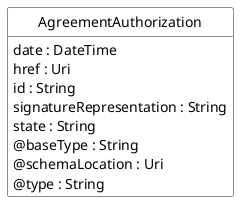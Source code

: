 @startuml
hide circle
hide methods
hide stereotype
show <<Enumeration>> stereotype
skinparam class {
   BackgroundColor<<Enumeration>> #E6F5F7
   BackgroundColor<<Ref>> #FFFFE0
   BackgroundColor<<Pivot>> #FFFFFFF
   BackgroundColor<<SimpleType>> #E2F0DA
   BackgroundColor #FCF2E3
}

class AgreementAuthorization <<Pivot>> {
    date : DateTime
    href : Uri
    id : String
    signatureRepresentation : String
    state : String
    @baseType : String
    @schemaLocation : Uri
    @type : String
}


@enduml